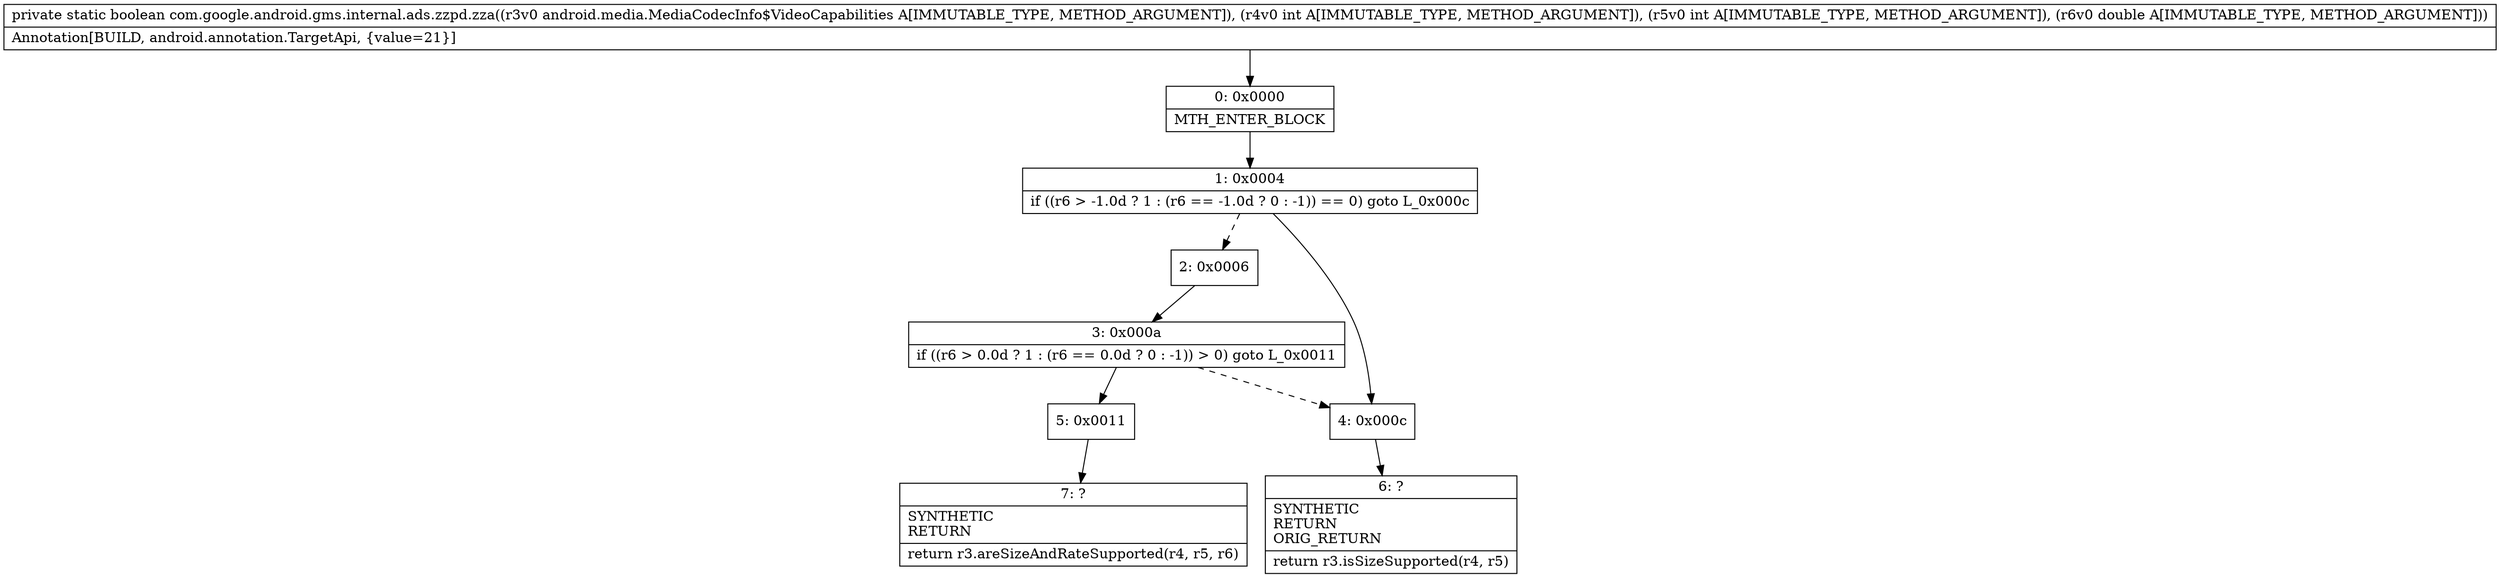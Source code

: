digraph "CFG forcom.google.android.gms.internal.ads.zzpd.zza(Landroid\/media\/MediaCodecInfo$VideoCapabilities;IID)Z" {
Node_0 [shape=record,label="{0\:\ 0x0000|MTH_ENTER_BLOCK\l}"];
Node_1 [shape=record,label="{1\:\ 0x0004|if ((r6 \> \-1.0d ? 1 : (r6 == \-1.0d ? 0 : \-1)) == 0) goto L_0x000c\l}"];
Node_2 [shape=record,label="{2\:\ 0x0006}"];
Node_3 [shape=record,label="{3\:\ 0x000a|if ((r6 \> 0.0d ? 1 : (r6 == 0.0d ? 0 : \-1)) \> 0) goto L_0x0011\l}"];
Node_4 [shape=record,label="{4\:\ 0x000c}"];
Node_5 [shape=record,label="{5\:\ 0x0011}"];
Node_6 [shape=record,label="{6\:\ ?|SYNTHETIC\lRETURN\lORIG_RETURN\l|return r3.isSizeSupported(r4, r5)\l}"];
Node_7 [shape=record,label="{7\:\ ?|SYNTHETIC\lRETURN\l|return r3.areSizeAndRateSupported(r4, r5, r6)\l}"];
MethodNode[shape=record,label="{private static boolean com.google.android.gms.internal.ads.zzpd.zza((r3v0 android.media.MediaCodecInfo$VideoCapabilities A[IMMUTABLE_TYPE, METHOD_ARGUMENT]), (r4v0 int A[IMMUTABLE_TYPE, METHOD_ARGUMENT]), (r5v0 int A[IMMUTABLE_TYPE, METHOD_ARGUMENT]), (r6v0 double A[IMMUTABLE_TYPE, METHOD_ARGUMENT]))  | Annotation[BUILD, android.annotation.TargetApi, \{value=21\}]\l}"];
MethodNode -> Node_0;
Node_0 -> Node_1;
Node_1 -> Node_2[style=dashed];
Node_1 -> Node_4;
Node_2 -> Node_3;
Node_3 -> Node_4[style=dashed];
Node_3 -> Node_5;
Node_4 -> Node_6;
Node_5 -> Node_7;
}

